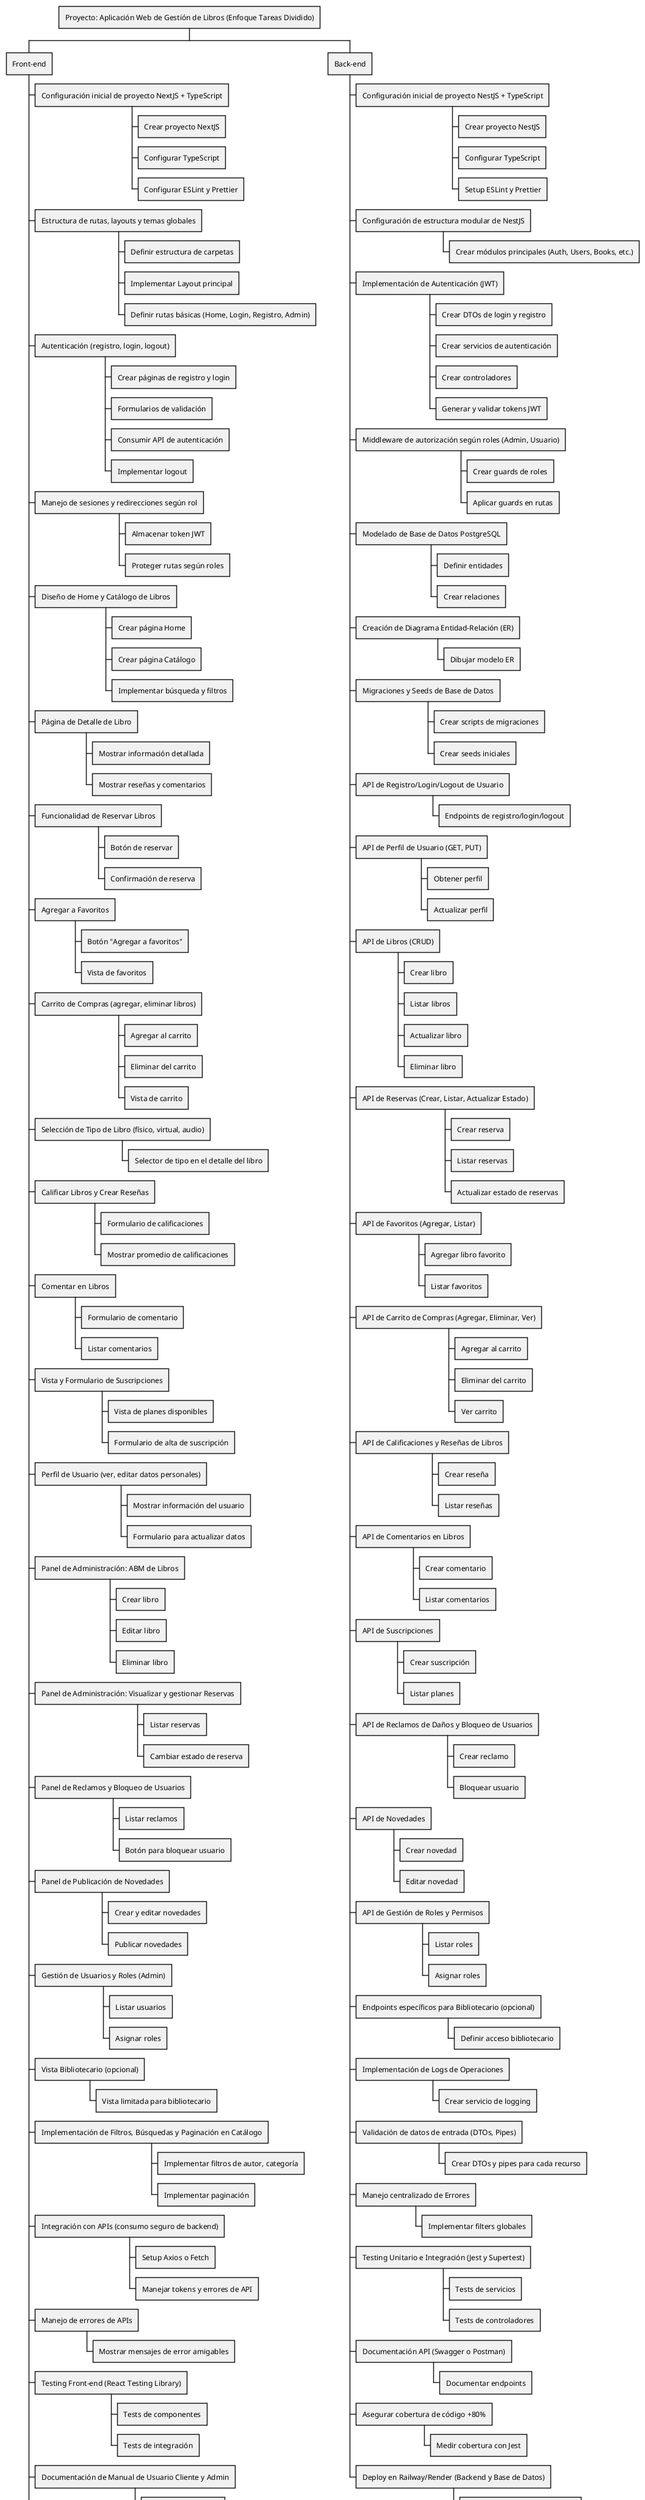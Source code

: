 @startwbs
* Proyecto: Aplicación Web de Gestión de Libros (Enfoque Tareas Dividido)
** Front-end
*** Configuración inicial de proyecto NextJS + TypeScript
**** Crear proyecto NextJS
**** Configurar TypeScript
**** Configurar ESLint y Prettier
*** Estructura de rutas, layouts y temas globales
**** Definir estructura de carpetas
**** Implementar Layout principal
**** Definir rutas básicas (Home, Login, Registro, Admin)
*** Autenticación (registro, login, logout)
**** Crear páginas de registro y login
**** Formularios de validación
**** Consumir API de autenticación
**** Implementar logout
*** Manejo de sesiones y redirecciones según rol
**** Almacenar token JWT
**** Proteger rutas según roles
*** Diseño de Home y Catálogo de Libros
**** Crear página Home
**** Crear página Catálogo
**** Implementar búsqueda y filtros
*** Página de Detalle de Libro
**** Mostrar información detallada
**** Mostrar reseñas y comentarios
*** Funcionalidad de Reservar Libros
**** Botón de reservar
**** Confirmación de reserva
*** Agregar a Favoritos
**** Botón "Agregar a favoritos"
**** Vista de favoritos
*** Carrito de Compras (agregar, eliminar libros)
**** Agregar al carrito
**** Eliminar del carrito
**** Vista de carrito
*** Selección de Tipo de Libro (físico, virtual, audio)
**** Selector de tipo en el detalle del libro
*** Calificar Libros y Crear Reseñas
**** Formulario de calificaciones
**** Mostrar promedio de calificaciones
*** Comentar en Libros
**** Formulario de comentario
**** Listar comentarios
*** Vista y Formulario de Suscripciones
**** Vista de planes disponibles
**** Formulario de alta de suscripción
*** Perfil de Usuario (ver, editar datos personales)
**** Mostrar información del usuario
**** Formulario para actualizar datos
*** Panel de Administración: ABM de Libros
**** Crear libro
**** Editar libro
**** Eliminar libro
*** Panel de Administración: Visualizar y gestionar Reservas
**** Listar reservas
**** Cambiar estado de reserva
*** Panel de Reclamos y Bloqueo de Usuarios
**** Listar reclamos
**** Botón para bloquear usuario
*** Panel de Publicación de Novedades
**** Crear y editar novedades
**** Publicar novedades
*** Gestión de Usuarios y Roles (Admin)
**** Listar usuarios
**** Asignar roles
*** Vista Bibliotecario (opcional)
**** Vista limitada para bibliotecario
*** Implementación de Filtros, Búsquedas y Paginación en Catálogo
**** Implementar filtros de autor, categoría
**** Implementar paginación
*** Integración con APIs (consumo seguro de backend)
**** Setup Axios o Fetch
**** Manejar tokens y errores de API
*** Manejo de errores de APIs
**** Mostrar mensajes de error amigables
*** Testing Front-end (React Testing Library)
**** Tests de componentes
**** Tests de integración
*** Documentación de Manual de Usuario Cliente y Admin
**** Crear manual cliente
**** Crear manual admin
*** Deploy en plataforma (Vercel o similar)
**** Preparar proyecto para producción
**** Subir a hosting

** Back-end
*** Configuración inicial de proyecto NestJS + TypeScript
**** Crear proyecto NestJS
**** Configurar TypeScript
**** Setup ESLint y Prettier
*** Configuración de estructura modular de NestJS
**** Crear módulos principales (Auth, Users, Books, etc.)
*** Implementación de Autenticación (JWT)
**** Crear DTOs de login y registro
**** Crear servicios de autenticación
**** Crear controladores
**** Generar y validar tokens JWT
*** Middleware de autorización según roles (Admin, Usuario)
**** Crear guards de roles
**** Aplicar guards en rutas
*** Modelado de Base de Datos PostgreSQL
**** Definir entidades
**** Crear relaciones
*** Creación de Diagrama Entidad-Relación (ER)
**** Dibujar modelo ER
*** Migraciones y Seeds de Base de Datos
**** Crear scripts de migraciones
**** Crear seeds iniciales
*** API de Registro/Login/Logout de Usuario
**** Endpoints de registro/login/logout
*** API de Perfil de Usuario (GET, PUT)
**** Obtener perfil
**** Actualizar perfil
*** API de Libros (CRUD)
**** Crear libro
**** Listar libros
**** Actualizar libro
**** Eliminar libro
*** API de Reservas (Crear, Listar, Actualizar Estado)
**** Crear reserva
**** Listar reservas
**** Actualizar estado de reservas
*** API de Favoritos (Agregar, Listar)
**** Agregar libro favorito
**** Listar favoritos
*** API de Carrito de Compras (Agregar, Eliminar, Ver)
**** Agregar al carrito
**** Eliminar del carrito
**** Ver carrito
*** API de Calificaciones y Reseñas de Libros
**** Crear reseña
**** Listar reseñas
*** API de Comentarios en Libros
**** Crear comentario
**** Listar comentarios
*** API de Suscripciones
**** Crear suscripción
**** Listar planes
*** API de Reclamos de Daños y Bloqueo de Usuarios
**** Crear reclamo
**** Bloquear usuario
*** API de Novedades
**** Crear novedad
**** Editar novedad
*** API de Gestión de Roles y Permisos
**** Listar roles
**** Asignar roles
*** Endpoints específicos para Bibliotecario (opcional)
**** Definir acceso bibliotecario
*** Implementación de Logs de Operaciones
**** Crear servicio de logging
*** Validación de datos de entrada (DTOs, Pipes)
**** Crear DTOs y pipes para cada recurso
*** Manejo centralizado de Errores
**** Implementar filters globales
*** Testing Unitario e Integración (Jest y Supertest)
**** Tests de servicios
**** Tests de controladores
*** Documentación API (Swagger o Postman)
**** Documentar endpoints
*** Asegurar cobertura de código +80%
**** Medir cobertura con Jest
*** Deploy en Railway/Render (Backend y Base de Datos)
**** Configurar despliegue continuo
@endwbs
